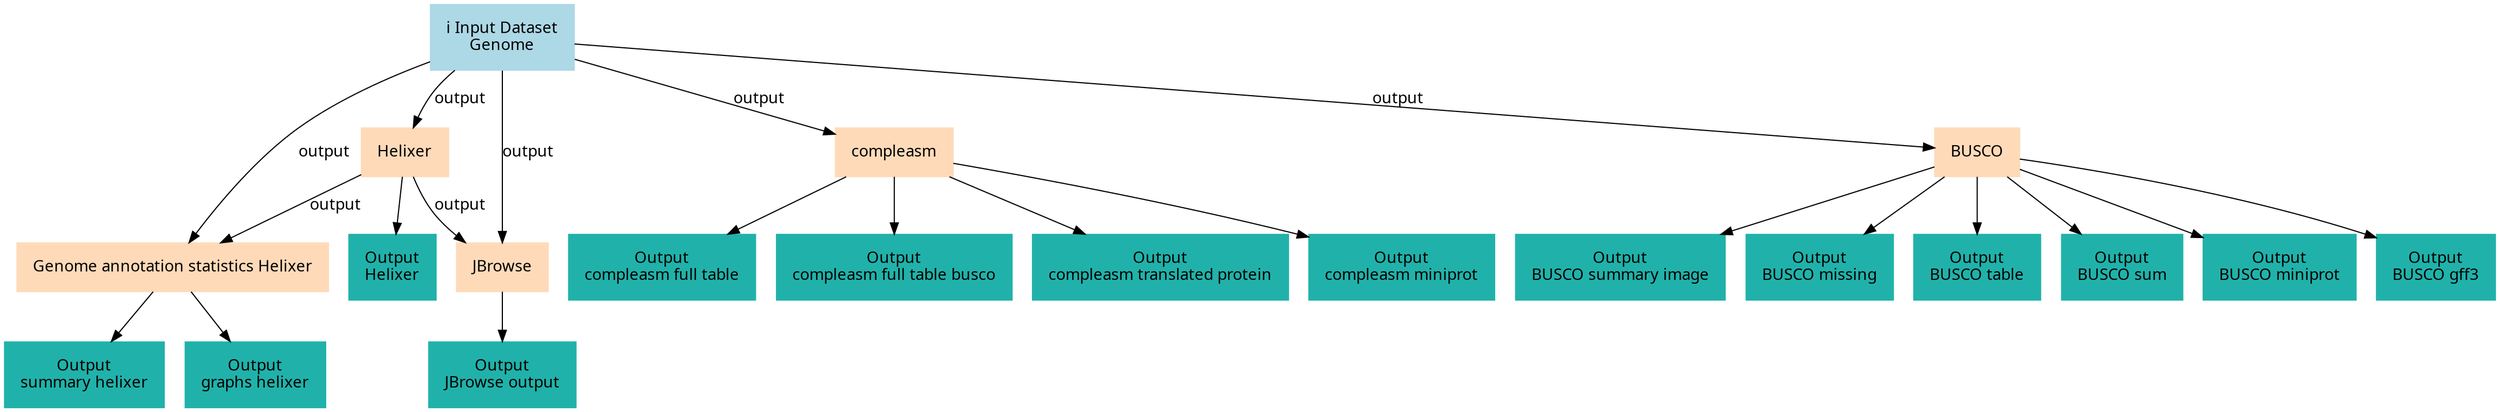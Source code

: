 digraph main {
  node [fontname="Atkinson Hyperlegible", shape=box, color=white,style=filled,color=peachpuff,margin="0.2,0.2"];
  edge [fontname="Atkinson Hyperlegible"];
  0[color=lightblue,label="ℹ️ Input Dataset\nGenome"]
  1[label="Helixer"]
  0 -> 1 [label="output"]
  k9ebeb90d1528494ca88d50f28836d7c7[color=lightseagreen,label="Output\nHelixer"]
  1 -> k9ebeb90d1528494ca88d50f28836d7c7
  2[label="compleasm"]
  0 -> 2 [label="output"]
  ke0d3aa0bd18b41afa6fc28a8688fe9a5[color=lightseagreen,label="Output\ncompleasm miniprot"]
  2 -> ke0d3aa0bd18b41afa6fc28a8688fe9a5
  k93b908a5e39f4cfb84c3edf4ab8b71cf[color=lightseagreen,label="Output\ncompleasm full table"]
  2 -> k93b908a5e39f4cfb84c3edf4ab8b71cf
  k7c9cb7e2dfac4aa1b87df6a2eb7e21a5[color=lightseagreen,label="Output\ncompleasm full table busco"]
  2 -> k7c9cb7e2dfac4aa1b87df6a2eb7e21a5
  k9215afe64aad4d43a3a1c2c5ab0ea1e2[color=lightseagreen,label="Output\ncompleasm translated protein"]
  2 -> k9215afe64aad4d43a3a1c2c5ab0ea1e2
  3[label="BUSCO"]
  0 -> 3 [label="output"]
  k703a797f428b4c41984f1283bb8eecaa[color=lightseagreen,label="Output\nBUSCO sum"]
  3 -> k703a797f428b4c41984f1283bb8eecaa
  ke3879637613a45cf90a03eecab2e0981[color=lightseagreen,label="Output\nBUSCO miniprot"]
  3 -> ke3879637613a45cf90a03eecab2e0981
  kacbfdee0cafd46e881e98a1fd22ee758[color=lightseagreen,label="Output\nBUSCO gff3"]
  3 -> kacbfdee0cafd46e881e98a1fd22ee758
  k5574f029f31d4d20a8474d1818f95707[color=lightseagreen,label="Output\nBUSCO summary image"]
  3 -> k5574f029f31d4d20a8474d1818f95707
  kb19bfb5f901f4568a46153bfc980bdcc[color=lightseagreen,label="Output\nBUSCO missing"]
  3 -> kb19bfb5f901f4568a46153bfc980bdcc
  k0ba757ff6c1b496ba288335369058923[color=lightseagreen,label="Output\nBUSCO table"]
  3 -> k0ba757ff6c1b496ba288335369058923
  4[label="Genome annotation statistics Helixer"]
  1 -> 4 [label="output"]
  0 -> 4 [label="output"]
  ka445f12b685d47afb40790fa7ea935b1[color=lightseagreen,label="Output\ngraphs helixer"]
  4 -> ka445f12b685d47afb40790fa7ea935b1
  k8eae8a88c73d42dcad0d62d2f1d29c6a[color=lightseagreen,label="Output\nsummary helixer"]
  4 -> k8eae8a88c73d42dcad0d62d2f1d29c6a
  5[label="JBrowse"]
  0 -> 5 [label="output"]
  1 -> 5 [label="output"]
  k2bac35a7837942699769e0e0c541f4a3[color=lightseagreen,label="Output\nJBrowse output"]
  5 -> k2bac35a7837942699769e0e0c541f4a3
}